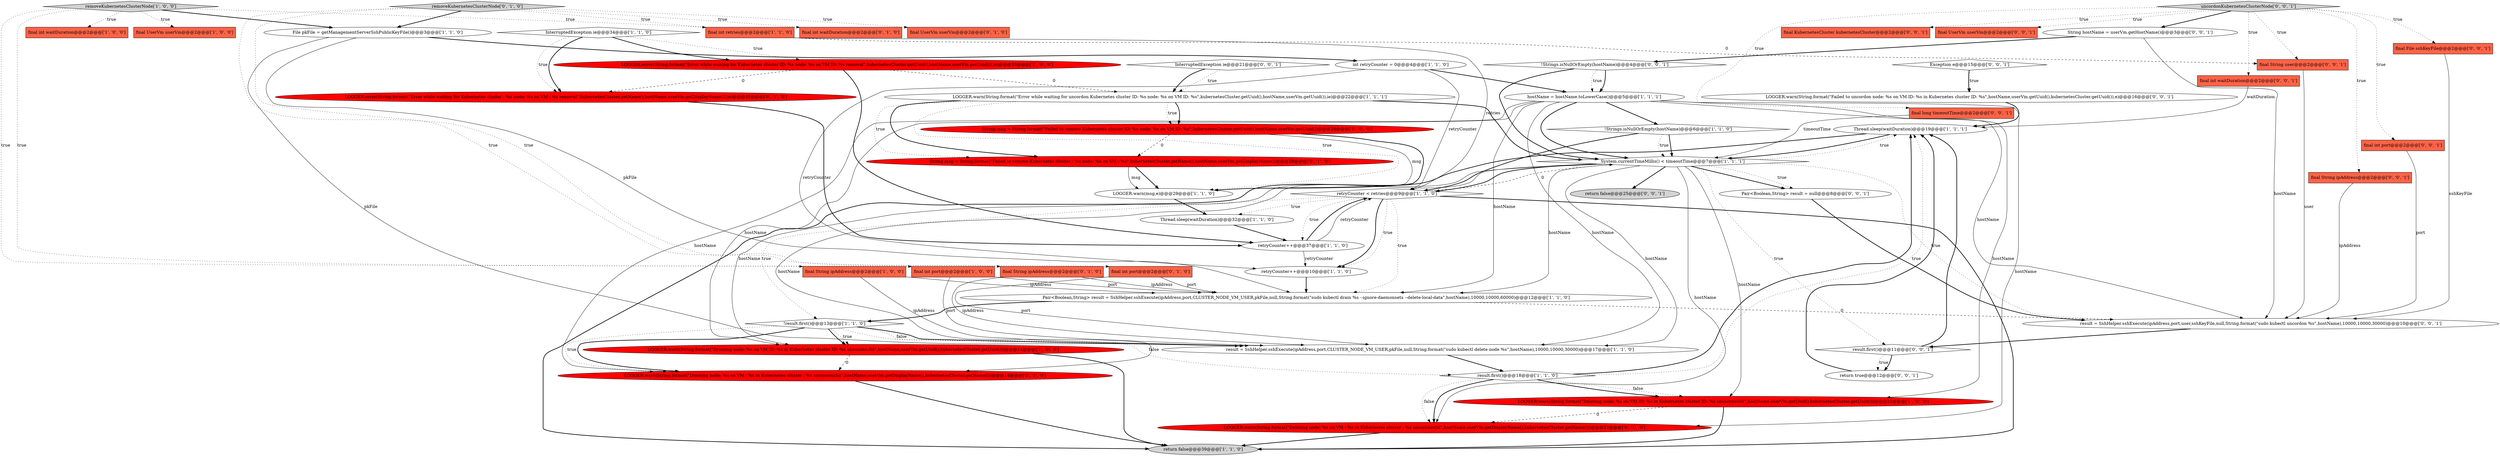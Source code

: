 digraph {
49 [style = filled, label = "LOGGER.warn(String.format(\"Failed to uncordon node: %s on VM ID: %s in Kubernetes cluster ID: %s\",hostName,userVm.getUuid(),kubernetesCluster.getUuid()),e)@@@16@@@['0', '0', '1']", fillcolor = white, shape = ellipse image = "AAA0AAABBB3BBB"];
10 [style = filled, label = "removeKubernetesClusterNode['1', '0', '0']", fillcolor = lightgray, shape = diamond image = "AAA0AAABBB1BBB"];
43 [style = filled, label = "final File sshKeyFile@@@2@@@['0', '0', '1']", fillcolor = tomato, shape = box image = "AAA0AAABBB3BBB"];
41 [style = filled, label = "result = SshHelper.sshExecute(ipAddress,port,user,sshKeyFile,null,String.format(\"sudo kubectl uncordon %s\",hostName),10000,10000,30000)@@@10@@@['0', '0', '1']", fillcolor = white, shape = ellipse image = "AAA0AAABBB3BBB"];
33 [style = filled, label = "final int port@@@2@@@['0', '1', '0']", fillcolor = tomato, shape = box image = "AAA0AAABBB2BBB"];
34 [style = filled, label = "final UserVm userVm@@@2@@@['0', '1', '0']", fillcolor = tomato, shape = box image = "AAA0AAABBB2BBB"];
37 [style = filled, label = "final KubernetesCluster kubernetesCluster@@@2@@@['0', '0', '1']", fillcolor = tomato, shape = box image = "AAA0AAABBB3BBB"];
45 [style = filled, label = "uncordonKubernetesClusterNode['0', '0', '1']", fillcolor = lightgray, shape = diamond image = "AAA0AAABBB3BBB"];
1 [style = filled, label = "LOGGER.warn(String.format(\"Deleting node: %s on VM ID: %s in Kubernetes cluster ID: %s unsuccessful\",hostName,userVm.getUuid(),kubernetesCluster.getUuid()))@@@22@@@['1', '0', '0']", fillcolor = red, shape = ellipse image = "AAA1AAABBB1BBB"];
30 [style = filled, label = "LOGGER.warn(String.format(\"Draining node: %s on VM : %s in Kubernetes cluster : %s unsuccessful\",hostName,userVm.getDisplayName(),kubernetesCluster.getName()))@@@14@@@['0', '1', '0']", fillcolor = red, shape = ellipse image = "AAA1AAABBB2BBB"];
14 [style = filled, label = "final int waitDuration@@@2@@@['1', '0', '0']", fillcolor = tomato, shape = box image = "AAA0AAABBB1BBB"];
40 [style = filled, label = "final int waitDuration@@@2@@@['0', '0', '1']", fillcolor = tomato, shape = box image = "AAA0AAABBB3BBB"];
27 [style = filled, label = "Thread.sleep(waitDuration)@@@19@@@['1', '1', '1']", fillcolor = white, shape = ellipse image = "AAA0AAABBB1BBB"];
32 [style = filled, label = "final int waitDuration@@@2@@@['0', '1', '0']", fillcolor = tomato, shape = box image = "AAA0AAABBB2BBB"];
12 [style = filled, label = "retryCounter < retries@@@9@@@['1', '1', '0']", fillcolor = white, shape = diamond image = "AAA0AAABBB1BBB"];
8 [style = filled, label = "!result.first()@@@13@@@['1', '1', '0']", fillcolor = white, shape = diamond image = "AAA0AAABBB1BBB"];
47 [style = filled, label = "Pair<Boolean,String> result = null@@@8@@@['0', '0', '1']", fillcolor = white, shape = ellipse image = "AAA0AAABBB3BBB"];
55 [style = filled, label = "final String user@@@2@@@['0', '0', '1']", fillcolor = tomato, shape = box image = "AAA0AAABBB3BBB"];
54 [style = filled, label = "!Strings.isNullOrEmpty(hostName)@@@4@@@['0', '0', '1']", fillcolor = white, shape = diamond image = "AAA0AAABBB3BBB"];
31 [style = filled, label = "LOGGER.error(String.format(\"Error while waiting for Kubernetes cluster : %s node: %s on VM : %s removal\",kubernetesCluster.getName(),hostName,userVm.getDisplayName()),ie)@@@35@@@['0', '1', '0']", fillcolor = red, shape = ellipse image = "AAA1AAABBB2BBB"];
44 [style = filled, label = "Exception e@@@15@@@['0', '0', '1']", fillcolor = white, shape = diamond image = "AAA0AAABBB3BBB"];
16 [style = filled, label = "Thread.sleep(waitDuration)@@@32@@@['1', '1', '0']", fillcolor = white, shape = ellipse image = "AAA0AAABBB1BBB"];
24 [style = filled, label = "File pkFile = getManagementServerSshPublicKeyFile()@@@3@@@['1', '1', '0']", fillcolor = white, shape = ellipse image = "AAA0AAABBB1BBB"];
46 [style = filled, label = "final long timeoutTime@@@2@@@['0', '0', '1']", fillcolor = tomato, shape = box image = "AAA0AAABBB3BBB"];
2 [style = filled, label = "final UserVm userVm@@@2@@@['1', '0', '0']", fillcolor = tomato, shape = box image = "AAA0AAABBB1BBB"];
38 [style = filled, label = "final int port@@@2@@@['0', '0', '1']", fillcolor = tomato, shape = box image = "AAA0AAABBB3BBB"];
26 [style = filled, label = "return false@@@39@@@['1', '1', '0']", fillcolor = lightgray, shape = ellipse image = "AAA0AAABBB1BBB"];
15 [style = filled, label = "Pair<Boolean,String> result = SshHelper.sshExecute(ipAddress,port,CLUSTER_NODE_VM_USER,pkFile,null,String.format(\"sudo kubectl drain %s --ignore-daemonsets --delete-local-data\",hostName),10000,10000,60000)@@@12@@@['1', '1', '0']", fillcolor = white, shape = ellipse image = "AAA0AAABBB1BBB"];
52 [style = filled, label = "return false@@@25@@@['0', '0', '1']", fillcolor = lightgray, shape = ellipse image = "AAA0AAABBB3BBB"];
53 [style = filled, label = "String hostName = userVm.getHostName()@@@3@@@['0', '0', '1']", fillcolor = white, shape = ellipse image = "AAA0AAABBB3BBB"];
35 [style = filled, label = "String msg = String.format(\"Failed to remove Kubernetes cluster : %s node: %s on VM : %s\",kubernetesCluster.getName(),hostName,userVm.getDisplayName())@@@28@@@['0', '1', '0']", fillcolor = red, shape = ellipse image = "AAA1AAABBB2BBB"];
25 [style = filled, label = "result = SshHelper.sshExecute(ipAddress,port,CLUSTER_NODE_VM_USER,pkFile,null,String.format(\"sudo kubectl delete node %s\",hostName),10000,10000,30000)@@@17@@@['1', '1', '0']", fillcolor = white, shape = ellipse image = "AAA0AAABBB1BBB"];
17 [style = filled, label = "LOGGER.error(String.format(\"Error while waiting for Kubernetes cluster ID: %s node: %s on VM ID: %s removal\",kubernetesCluster.getUuid(),hostName,userVm.getUuid()),ie)@@@35@@@['1', '0', '0']", fillcolor = red, shape = ellipse image = "AAA1AAABBB1BBB"];
48 [style = filled, label = "InterruptedException ie@@@21@@@['0', '0', '1']", fillcolor = white, shape = diamond image = "AAA0AAABBB3BBB"];
39 [style = filled, label = "final String ipAddress@@@2@@@['0', '0', '1']", fillcolor = tomato, shape = box image = "AAA0AAABBB3BBB"];
3 [style = filled, label = "hostName = hostName.toLowerCase()@@@5@@@['1', '1', '1']", fillcolor = white, shape = ellipse image = "AAA0AAABBB1BBB"];
50 [style = filled, label = "final UserVm userVm@@@2@@@['0', '0', '1']", fillcolor = tomato, shape = box image = "AAA0AAABBB3BBB"];
22 [style = filled, label = "!Strings.isNullOrEmpty(hostName)@@@6@@@['1', '1', '0']", fillcolor = white, shape = diamond image = "AAA0AAABBB1BBB"];
11 [style = filled, label = "System.currentTimeMillis() < timeoutTime@@@7@@@['1', '1', '1']", fillcolor = white, shape = diamond image = "AAA0AAABBB1BBB"];
36 [style = filled, label = "removeKubernetesClusterNode['0', '1', '0']", fillcolor = lightgray, shape = diamond image = "AAA0AAABBB2BBB"];
13 [style = filled, label = "retryCounter++@@@37@@@['1', '1', '0']", fillcolor = white, shape = ellipse image = "AAA0AAABBB1BBB"];
20 [style = filled, label = "final int retries@@@2@@@['1', '1', '0']", fillcolor = tomato, shape = box image = "AAA0AAABBB1BBB"];
28 [style = filled, label = "final String ipAddress@@@2@@@['0', '1', '0']", fillcolor = tomato, shape = box image = "AAA0AAABBB2BBB"];
0 [style = filled, label = "LOGGER.warn(String.format(\"Draining node: %s on VM ID: %s in Kubernetes cluster ID: %s unsuccessful\",hostName,userVm.getUuid(),kubernetesCluster.getUuid()))@@@14@@@['1', '0', '0']", fillcolor = red, shape = ellipse image = "AAA1AAABBB1BBB"];
4 [style = filled, label = "InterruptedException ie@@@34@@@['1', '1', '0']", fillcolor = white, shape = diamond image = "AAA0AAABBB1BBB"];
7 [style = filled, label = "retryCounter++@@@10@@@['1', '1', '0']", fillcolor = white, shape = ellipse image = "AAA0AAABBB1BBB"];
21 [style = filled, label = "int retryCounter = 0@@@4@@@['1', '1', '0']", fillcolor = white, shape = ellipse image = "AAA0AAABBB1BBB"];
42 [style = filled, label = "return true@@@12@@@['0', '0', '1']", fillcolor = white, shape = ellipse image = "AAA0AAABBB3BBB"];
51 [style = filled, label = "result.first()@@@11@@@['0', '0', '1']", fillcolor = white, shape = diamond image = "AAA0AAABBB3BBB"];
18 [style = filled, label = "String msg = String.format(\"Failed to remove Kubernetes cluster ID: %s node: %s on VM ID: %s\",kubernetesCluster.getUuid(),hostName,userVm.getUuid())@@@28@@@['1', '0', '0']", fillcolor = red, shape = ellipse image = "AAA1AAABBB1BBB"];
5 [style = filled, label = "result.first()@@@18@@@['1', '1', '0']", fillcolor = white, shape = diamond image = "AAA0AAABBB1BBB"];
19 [style = filled, label = "LOGGER.warn(String.format(\"Error while waiting for uncordon Kubernetes cluster ID: %s node: %s on VM ID: %s\",kubernetesCluster.getUuid(),hostName,userVm.getUuid()),ie)@@@22@@@['1', '1', '1']", fillcolor = white, shape = ellipse image = "AAA0AAABBB1BBB"];
9 [style = filled, label = "final int port@@@2@@@['1', '0', '0']", fillcolor = tomato, shape = box image = "AAA0AAABBB1BBB"];
23 [style = filled, label = "LOGGER.warn(msg,e)@@@29@@@['1', '1', '0']", fillcolor = white, shape = ellipse image = "AAA0AAABBB1BBB"];
6 [style = filled, label = "final String ipAddress@@@2@@@['1', '0', '0']", fillcolor = tomato, shape = box image = "AAA0AAABBB1BBB"];
29 [style = filled, label = "LOGGER.warn(String.format(\"Deleting node: %s on VM : %s in Kubernetes cluster : %s unsuccessful\",hostName,userVm.getDisplayName(),kubernetesCluster.getName()))@@@22@@@['0', '1', '0']", fillcolor = red, shape = ellipse image = "AAA1AAABBB2BBB"];
8->30 [style = bold, label=""];
8->30 [style = dotted, label="true"];
11->1 [style = solid, label="hostName"];
11->41 [style = dotted, label="true"];
13->12 [style = solid, label="retryCounter"];
20->12 [style = solid, label="retries"];
11->30 [style = solid, label="hostName"];
11->51 [style = dotted, label="true"];
12->8 [style = dotted, label="true"];
10->24 [style = bold, label=""];
38->41 [style = solid, label="port"];
12->15 [style = dotted, label="true"];
19->11 [style = bold, label=""];
44->49 [style = dotted, label="true"];
3->1 [style = solid, label="hostName"];
45->38 [style = dotted, label="true"];
53->54 [style = bold, label=""];
3->25 [style = solid, label="hostName"];
12->7 [style = bold, label=""];
9->25 [style = solid, label="port"];
36->20 [style = dotted, label="true"];
8->0 [style = bold, label=""];
45->40 [style = dotted, label="true"];
35->23 [style = bold, label=""];
6->25 [style = solid, label="ipAddress"];
36->24 [style = bold, label=""];
24->21 [style = bold, label=""];
10->20 [style = dotted, label="true"];
51->42 [style = dotted, label="true"];
0->30 [style = dashed, label="0"];
8->0 [style = dotted, label="true"];
54->3 [style = bold, label=""];
4->17 [style = dotted, label="true"];
28->15 [style = solid, label="ipAddress"];
19->35 [style = dotted, label="true"];
45->43 [style = dotted, label="true"];
21->3 [style = bold, label=""];
5->29 [style = bold, label=""];
10->6 [style = dotted, label="true"];
19->18 [style = bold, label=""];
43->41 [style = solid, label="sshKeyFile"];
30->26 [style = bold, label=""];
40->27 [style = solid, label="waitDuration"];
3->11 [style = bold, label=""];
28->25 [style = solid, label="ipAddress"];
11->12 [style = bold, label=""];
44->49 [style = bold, label=""];
5->1 [style = dotted, label="false"];
45->50 [style = dotted, label="true"];
29->26 [style = bold, label=""];
20->55 [style = dashed, label="0"];
5->1 [style = bold, label=""];
12->11 [style = dashed, label="0"];
18->23 [style = solid, label="msg"];
11->15 [style = solid, label="hostName"];
13->12 [style = bold, label=""];
27->11 [style = bold, label=""];
21->7 [style = solid, label="retryCounter"];
9->15 [style = solid, label="port"];
33->25 [style = solid, label="port"];
6->15 [style = solid, label="ipAddress"];
47->41 [style = bold, label=""];
51->27 [style = bold, label=""];
48->19 [style = dotted, label="true"];
45->39 [style = dotted, label="true"];
55->41 [style = solid, label="user"];
3->30 [style = solid, label="hostName"];
51->42 [style = bold, label=""];
12->7 [style = dotted, label="true"];
22->11 [style = bold, label=""];
5->29 [style = dotted, label="false"];
27->26 [style = bold, label=""];
11->29 [style = solid, label="hostName"];
16->13 [style = bold, label=""];
54->11 [style = bold, label=""];
4->17 [style = bold, label=""];
18->23 [style = bold, label=""];
8->25 [style = dotted, label="false"];
53->41 [style = solid, label="hostName"];
45->46 [style = dotted, label="true"];
31->13 [style = bold, label=""];
19->18 [style = dotted, label="true"];
36->32 [style = dotted, label="true"];
45->53 [style = bold, label=""];
3->15 [style = solid, label="hostName"];
10->9 [style = dotted, label="true"];
36->28 [style = dotted, label="true"];
15->41 [style = dashed, label="0"];
4->31 [style = bold, label=""];
12->13 [style = dotted, label="true"];
33->15 [style = solid, label="port"];
11->27 [style = dotted, label="true"];
4->31 [style = dotted, label="true"];
10->2 [style = dotted, label="true"];
19->35 [style = bold, label=""];
35->23 [style = solid, label="msg"];
39->41 [style = solid, label="ipAddress"];
5->27 [style = dotted, label="true"];
11->47 [style = bold, label=""];
7->15 [style = bold, label=""];
24->15 [style = solid, label="pkFile"];
25->5 [style = bold, label=""];
42->27 [style = bold, label=""];
17->13 [style = bold, label=""];
8->5 [style = dotted, label="false"];
11->47 [style = dotted, label="true"];
11->25 [style = solid, label="hostName"];
15->8 [style = bold, label=""];
36->33 [style = dotted, label="true"];
23->16 [style = bold, label=""];
0->26 [style = bold, label=""];
45->37 [style = dotted, label="true"];
1->29 [style = dashed, label="0"];
19->23 [style = dotted, label="true"];
22->11 [style = dotted, label="true"];
12->26 [style = bold, label=""];
11->52 [style = bold, label=""];
49->27 [style = bold, label=""];
1->26 [style = bold, label=""];
17->31 [style = dashed, label="0"];
3->22 [style = bold, label=""];
54->3 [style = dotted, label="true"];
18->35 [style = dashed, label="0"];
10->14 [style = dotted, label="true"];
11->0 [style = solid, label="hostName"];
3->41 [style = solid, label="hostName"];
12->16 [style = dotted, label="true"];
41->51 [style = bold, label=""];
3->0 [style = solid, label="hostName"];
22->12 [style = bold, label=""];
45->55 [style = dotted, label="true"];
24->25 [style = solid, label="pkFile"];
46->11 [style = solid, label="timeoutTime"];
48->19 [style = bold, label=""];
13->7 [style = solid, label="retryCounter"];
5->27 [style = bold, label=""];
36->34 [style = dotted, label="true"];
8->25 [style = bold, label=""];
3->29 [style = solid, label="hostName"];
17->19 [style = dashed, label="0"];
21->12 [style = solid, label="retryCounter"];
}
